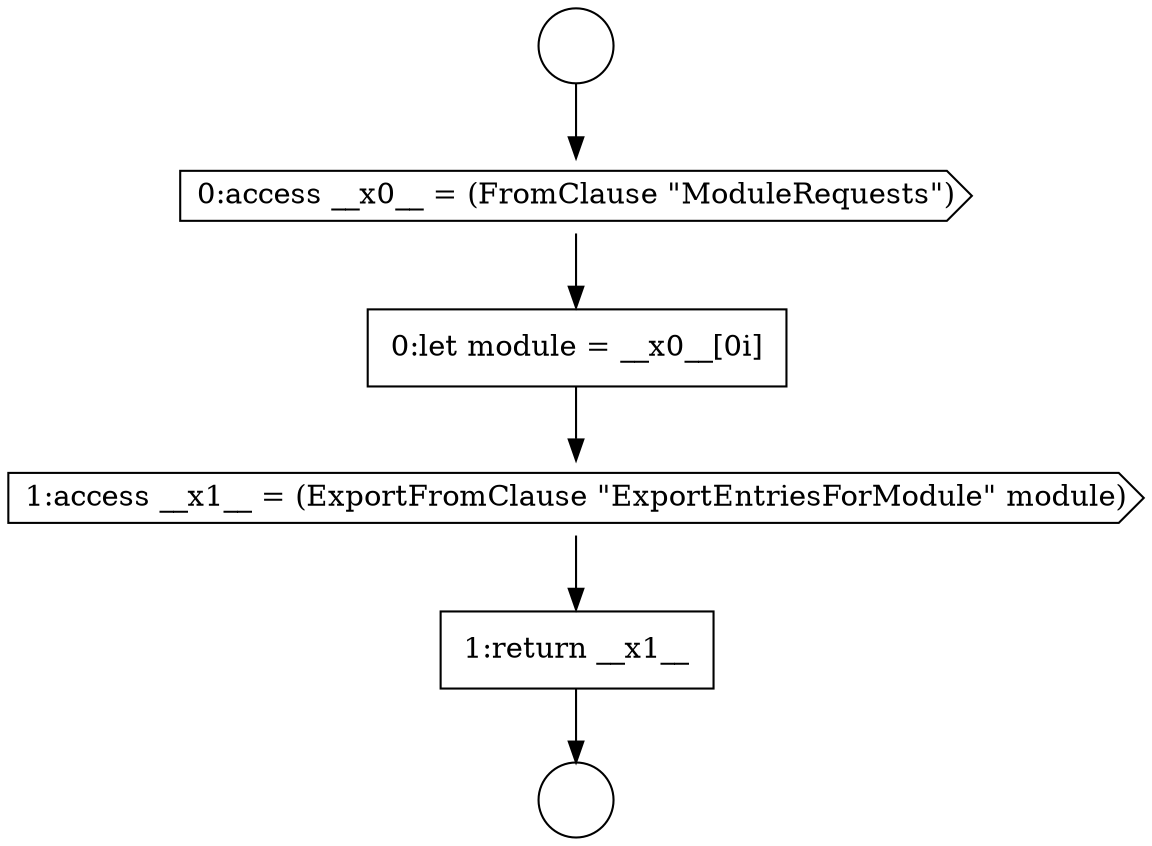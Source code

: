 digraph {
  node11468 [shape=cds, label=<<font color="black">1:access __x1__ = (ExportFromClause &quot;ExportEntriesForModule&quot; module)</font>> color="black" fillcolor="white" style=filled]
  node11467 [shape=none, margin=0, label=<<font color="black">
    <table border="0" cellborder="1" cellspacing="0" cellpadding="10">
      <tr><td align="left">0:let module = __x0__[0i]</td></tr>
    </table>
  </font>> color="black" fillcolor="white" style=filled]
  node11464 [shape=circle label=" " color="black" fillcolor="white" style=filled]
  node11466 [shape=cds, label=<<font color="black">0:access __x0__ = (FromClause &quot;ModuleRequests&quot;)</font>> color="black" fillcolor="white" style=filled]
  node11465 [shape=circle label=" " color="black" fillcolor="white" style=filled]
  node11469 [shape=none, margin=0, label=<<font color="black">
    <table border="0" cellborder="1" cellspacing="0" cellpadding="10">
      <tr><td align="left">1:return __x1__</td></tr>
    </table>
  </font>> color="black" fillcolor="white" style=filled]
  node11468 -> node11469 [ color="black"]
  node11467 -> node11468 [ color="black"]
  node11464 -> node11466 [ color="black"]
  node11469 -> node11465 [ color="black"]
  node11466 -> node11467 [ color="black"]
}
